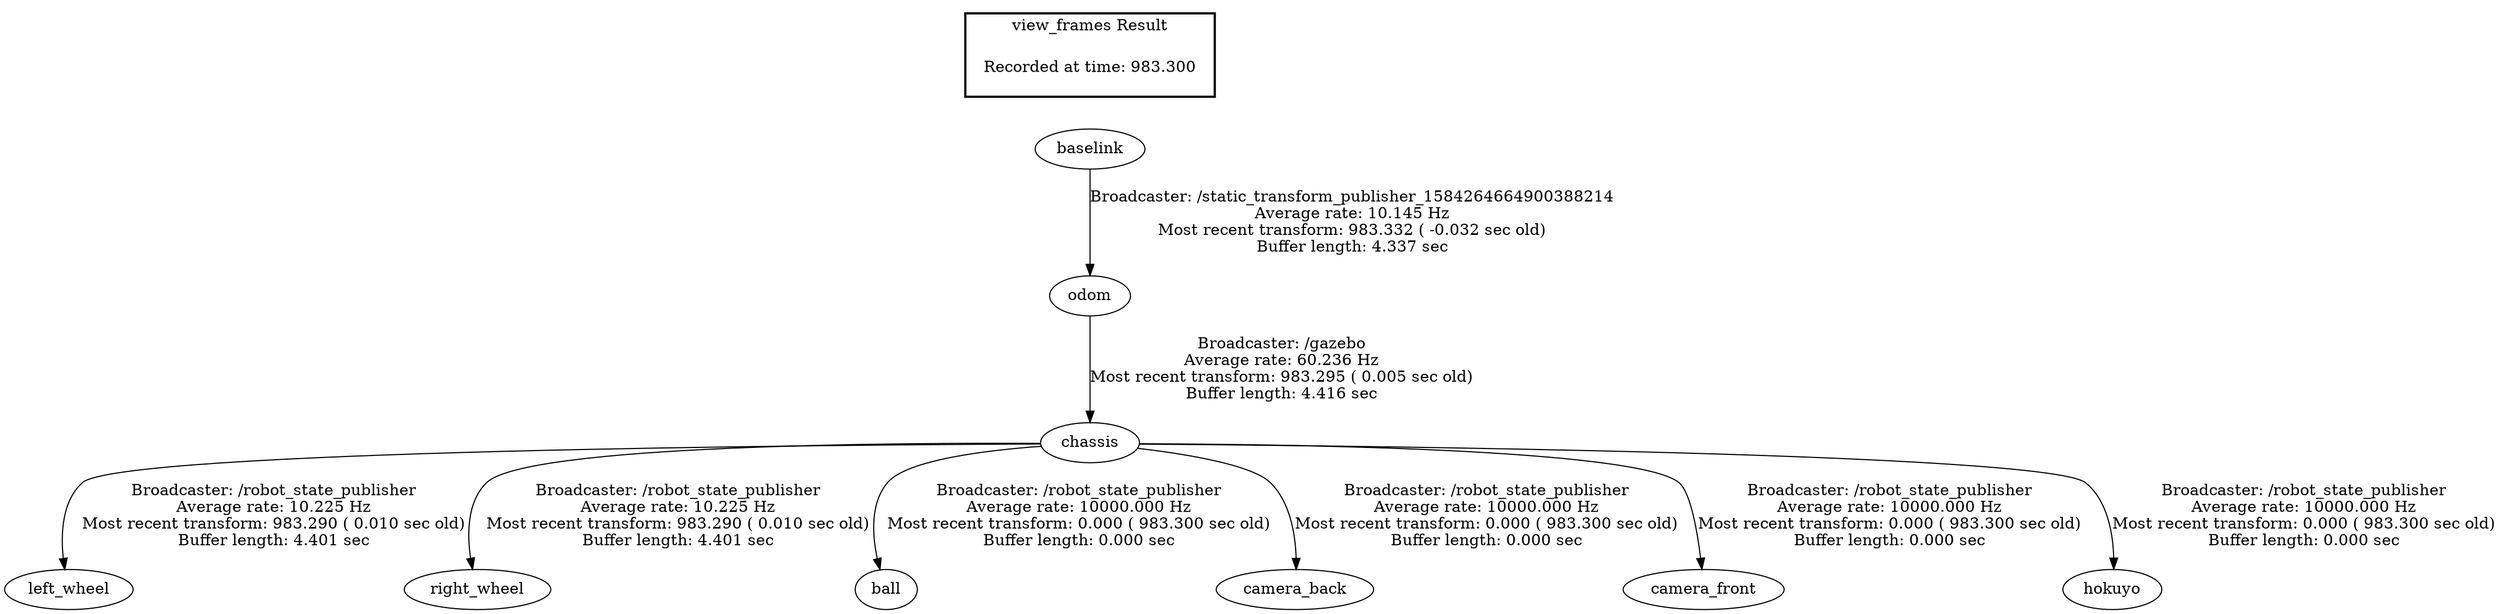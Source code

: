 digraph G {
"odom" -> "chassis"[label="Broadcaster: /gazebo\nAverage rate: 60.236 Hz\nMost recent transform: 983.295 ( 0.005 sec old)\nBuffer length: 4.416 sec\n"];
"baselink" -> "odom"[label="Broadcaster: /static_transform_publisher_1584264664900388214\nAverage rate: 10.145 Hz\nMost recent transform: 983.332 ( -0.032 sec old)\nBuffer length: 4.337 sec\n"];
"chassis" -> "left_wheel"[label="Broadcaster: /robot_state_publisher\nAverage rate: 10.225 Hz\nMost recent transform: 983.290 ( 0.010 sec old)\nBuffer length: 4.401 sec\n"];
"chassis" -> "right_wheel"[label="Broadcaster: /robot_state_publisher\nAverage rate: 10.225 Hz\nMost recent transform: 983.290 ( 0.010 sec old)\nBuffer length: 4.401 sec\n"];
"chassis" -> "ball"[label="Broadcaster: /robot_state_publisher\nAverage rate: 10000.000 Hz\nMost recent transform: 0.000 ( 983.300 sec old)\nBuffer length: 0.000 sec\n"];
"chassis" -> "camera_back"[label="Broadcaster: /robot_state_publisher\nAverage rate: 10000.000 Hz\nMost recent transform: 0.000 ( 983.300 sec old)\nBuffer length: 0.000 sec\n"];
"chassis" -> "camera_front"[label="Broadcaster: /robot_state_publisher\nAverage rate: 10000.000 Hz\nMost recent transform: 0.000 ( 983.300 sec old)\nBuffer length: 0.000 sec\n"];
"chassis" -> "hokuyo"[label="Broadcaster: /robot_state_publisher\nAverage rate: 10000.000 Hz\nMost recent transform: 0.000 ( 983.300 sec old)\nBuffer length: 0.000 sec\n"];
edge [style=invis];
 subgraph cluster_legend { style=bold; color=black; label ="view_frames Result";
"Recorded at time: 983.300"[ shape=plaintext ] ;
 }->"baselink";
}